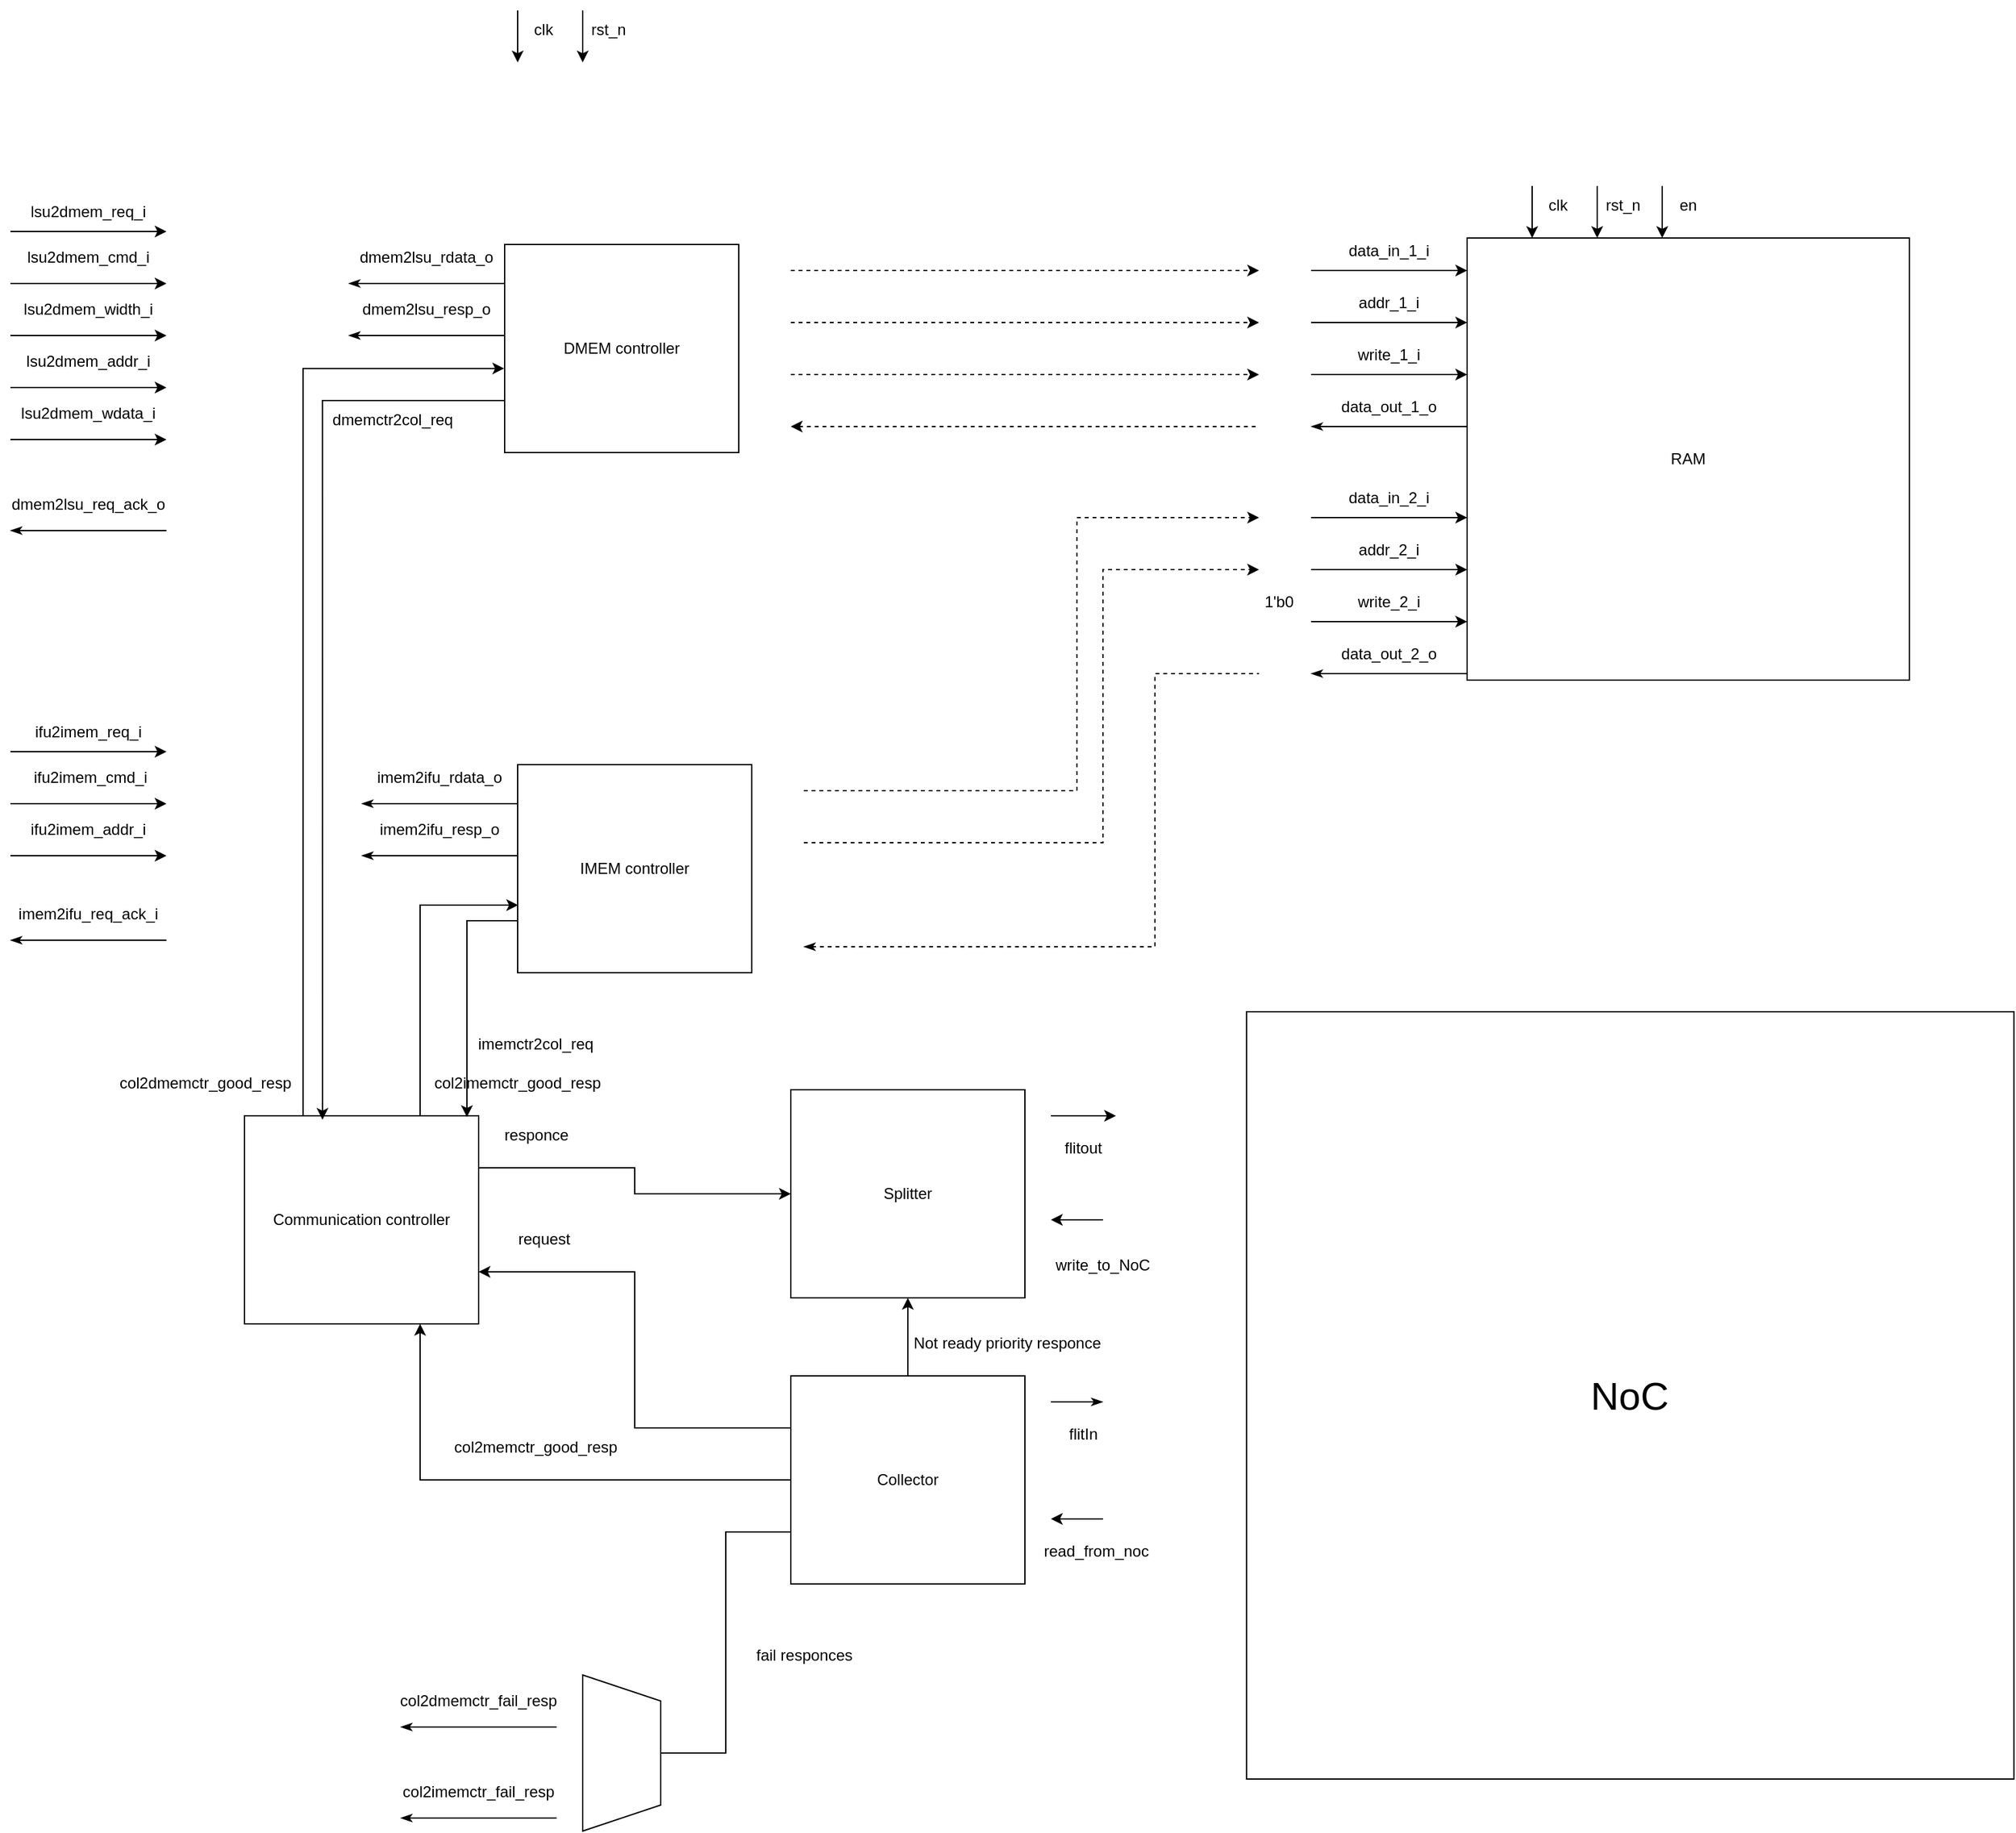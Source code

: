 <mxfile version="26.2.15">
  <diagram name="MCU" id="tpu8mZLlf67Ykk3WL6cz">
    <mxGraphModel dx="1901" dy="1213" grid="1" gridSize="10" guides="1" tooltips="1" connect="1" arrows="1" fold="1" page="1" pageScale="1" pageWidth="827" pageHeight="1169" math="0" shadow="0">
      <root>
        <mxCell id="0" />
        <mxCell id="1" parent="0" />
        <mxCell id="I7qtnmDlwLhA2JCm0WGK-2" value="" style="group" parent="1" vertex="1" connectable="0">
          <mxGeometry x="40" y="200" width="120" height="40" as="geometry" />
        </mxCell>
        <mxCell id="mxyCtMY2i22N2XtF819D-1" value="" style="endArrow=classic;html=1;rounded=0;" parent="I7qtnmDlwLhA2JCm0WGK-2" edge="1">
          <mxGeometry width="50" height="50" relative="1" as="geometry">
            <mxPoint y="40" as="sourcePoint" />
            <mxPoint x="120" y="40" as="targetPoint" />
          </mxGeometry>
        </mxCell>
        <mxCell id="I7qtnmDlwLhA2JCm0WGK-1" value="lsu2dmem_req_i" style="text;html=1;align=center;verticalAlign=middle;whiteSpace=wrap;rounded=0;" parent="I7qtnmDlwLhA2JCm0WGK-2" vertex="1">
          <mxGeometry y="10" width="120" height="30" as="geometry" />
        </mxCell>
        <mxCell id="I7qtnmDlwLhA2JCm0WGK-3" value="" style="group" parent="1" vertex="1" connectable="0">
          <mxGeometry x="40" y="240" width="120" height="40" as="geometry" />
        </mxCell>
        <mxCell id="I7qtnmDlwLhA2JCm0WGK-4" value="" style="endArrow=classic;html=1;rounded=0;" parent="I7qtnmDlwLhA2JCm0WGK-3" edge="1">
          <mxGeometry width="50" height="50" relative="1" as="geometry">
            <mxPoint y="40" as="sourcePoint" />
            <mxPoint x="120" y="40" as="targetPoint" />
          </mxGeometry>
        </mxCell>
        <mxCell id="I7qtnmDlwLhA2JCm0WGK-5" value="lsu2dmem_cmd_i" style="text;html=1;align=center;verticalAlign=middle;whiteSpace=wrap;rounded=0;" parent="I7qtnmDlwLhA2JCm0WGK-3" vertex="1">
          <mxGeometry y="5" width="120" height="30" as="geometry" />
        </mxCell>
        <mxCell id="I7qtnmDlwLhA2JCm0WGK-6" value="" style="group" parent="1" vertex="1" connectable="0">
          <mxGeometry x="40" y="280" width="120" height="40" as="geometry" />
        </mxCell>
        <mxCell id="I7qtnmDlwLhA2JCm0WGK-7" value="" style="endArrow=classic;html=1;rounded=0;" parent="I7qtnmDlwLhA2JCm0WGK-6" edge="1">
          <mxGeometry width="50" height="50" relative="1" as="geometry">
            <mxPoint y="40" as="sourcePoint" />
            <mxPoint x="120" y="40" as="targetPoint" />
          </mxGeometry>
        </mxCell>
        <mxCell id="I7qtnmDlwLhA2JCm0WGK-8" value="lsu2dmem_width_i" style="text;html=1;align=center;verticalAlign=middle;whiteSpace=wrap;rounded=0;" parent="I7qtnmDlwLhA2JCm0WGK-6" vertex="1">
          <mxGeometry y="5" width="120" height="30" as="geometry" />
        </mxCell>
        <mxCell id="I7qtnmDlwLhA2JCm0WGK-9" value="" style="group" parent="1" vertex="1" connectable="0">
          <mxGeometry x="40" y="320" width="120" height="40" as="geometry" />
        </mxCell>
        <mxCell id="I7qtnmDlwLhA2JCm0WGK-10" value="" style="endArrow=classic;html=1;rounded=0;" parent="I7qtnmDlwLhA2JCm0WGK-9" edge="1">
          <mxGeometry width="50" height="50" relative="1" as="geometry">
            <mxPoint y="40" as="sourcePoint" />
            <mxPoint x="120" y="40" as="targetPoint" />
          </mxGeometry>
        </mxCell>
        <mxCell id="I7qtnmDlwLhA2JCm0WGK-11" value="lsu2dmem_addr_i" style="text;html=1;align=center;verticalAlign=middle;whiteSpace=wrap;rounded=0;" parent="I7qtnmDlwLhA2JCm0WGK-9" vertex="1">
          <mxGeometry y="5" width="120" height="30" as="geometry" />
        </mxCell>
        <mxCell id="I7qtnmDlwLhA2JCm0WGK-12" value="" style="group" parent="1" vertex="1" connectable="0">
          <mxGeometry x="40" y="360" width="120" height="40" as="geometry" />
        </mxCell>
        <mxCell id="I7qtnmDlwLhA2JCm0WGK-13" value="" style="endArrow=classic;html=1;rounded=0;" parent="I7qtnmDlwLhA2JCm0WGK-12" edge="1">
          <mxGeometry width="50" height="50" relative="1" as="geometry">
            <mxPoint y="40" as="sourcePoint" />
            <mxPoint x="120" y="40" as="targetPoint" />
          </mxGeometry>
        </mxCell>
        <mxCell id="I7qtnmDlwLhA2JCm0WGK-14" value="lsu2dmem_wdata_i" style="text;html=1;align=center;verticalAlign=middle;whiteSpace=wrap;rounded=0;" parent="I7qtnmDlwLhA2JCm0WGK-12" vertex="1">
          <mxGeometry y="5" width="120" height="30" as="geometry" />
        </mxCell>
        <mxCell id="I7qtnmDlwLhA2JCm0WGK-15" value="" style="group" parent="1" vertex="1" connectable="0">
          <mxGeometry x="40" y="430" width="120" height="40" as="geometry" />
        </mxCell>
        <mxCell id="I7qtnmDlwLhA2JCm0WGK-16" value="" style="endArrow=none;html=1;rounded=0;startArrow=classicThin;startFill=1;" parent="I7qtnmDlwLhA2JCm0WGK-15" edge="1">
          <mxGeometry width="50" height="50" relative="1" as="geometry">
            <mxPoint y="40" as="sourcePoint" />
            <mxPoint x="120" y="40" as="targetPoint" />
          </mxGeometry>
        </mxCell>
        <mxCell id="I7qtnmDlwLhA2JCm0WGK-17" value="dmem2lsu_req_ack_o" style="text;html=1;align=center;verticalAlign=middle;whiteSpace=wrap;rounded=0;" parent="I7qtnmDlwLhA2JCm0WGK-15" vertex="1">
          <mxGeometry y="5" width="120" height="30" as="geometry" />
        </mxCell>
        <mxCell id="Hn3KfpEj6_vjDztjvR26-51" value="" style="endArrow=classic;html=1;rounded=0;" parent="1" edge="1">
          <mxGeometry width="50" height="50" relative="1" as="geometry">
            <mxPoint x="430" y="70" as="sourcePoint" />
            <mxPoint x="430" y="110" as="targetPoint" />
          </mxGeometry>
        </mxCell>
        <mxCell id="Hn3KfpEj6_vjDztjvR26-52" value="clk" style="text;html=1;align=center;verticalAlign=middle;whiteSpace=wrap;rounded=0;" parent="1" vertex="1">
          <mxGeometry x="420" y="70" width="60" height="30" as="geometry" />
        </mxCell>
        <mxCell id="Hn3KfpEj6_vjDztjvR26-53" value="" style="endArrow=classic;html=1;rounded=0;" parent="1" edge="1">
          <mxGeometry width="50" height="50" relative="1" as="geometry">
            <mxPoint x="480" y="70" as="sourcePoint" />
            <mxPoint x="480" y="110" as="targetPoint" />
          </mxGeometry>
        </mxCell>
        <mxCell id="Hn3KfpEj6_vjDztjvR26-54" value="rst_n" style="text;html=1;align=center;verticalAlign=middle;whiteSpace=wrap;rounded=0;" parent="1" vertex="1">
          <mxGeometry x="470" y="70" width="60" height="30" as="geometry" />
        </mxCell>
        <mxCell id="Hn3KfpEj6_vjDztjvR26-62" value="flitIn" style="text;html=1;align=center;verticalAlign=middle;whiteSpace=wrap;rounded=0;" parent="1" vertex="1">
          <mxGeometry x="835" y="1150" width="60" height="30" as="geometry" />
        </mxCell>
        <mxCell id="Hn3KfpEj6_vjDztjvR26-63" value="" style="endArrow=classic;html=1;rounded=0;" parent="1" edge="1">
          <mxGeometry width="50" height="50" relative="1" as="geometry">
            <mxPoint x="880" y="1230" as="sourcePoint" />
            <mxPoint x="840" y="1230" as="targetPoint" />
          </mxGeometry>
        </mxCell>
        <mxCell id="Hn3KfpEj6_vjDztjvR26-65" value="" style="endArrow=classic;html=1;rounded=0;" parent="1" edge="1">
          <mxGeometry width="50" height="50" relative="1" as="geometry">
            <mxPoint x="840" y="920" as="sourcePoint" />
            <mxPoint x="890" y="920" as="targetPoint" />
          </mxGeometry>
        </mxCell>
        <mxCell id="Hn3KfpEj6_vjDztjvR26-66" value="flitout" style="text;html=1;align=center;verticalAlign=middle;whiteSpace=wrap;rounded=0;" parent="1" vertex="1">
          <mxGeometry x="840" y="930" width="50" height="30" as="geometry" />
        </mxCell>
        <mxCell id="Hn3KfpEj6_vjDztjvR26-67" value="" style="endArrow=none;html=1;rounded=0;startArrow=classic;startFill=1;" parent="1" edge="1">
          <mxGeometry width="50" height="50" relative="1" as="geometry">
            <mxPoint x="840" y="1000" as="sourcePoint" />
            <mxPoint x="880" y="1000" as="targetPoint" />
          </mxGeometry>
        </mxCell>
        <mxCell id="Hn3KfpEj6_vjDztjvR26-68" value="write_to_NoC" style="text;html=1;align=center;verticalAlign=middle;whiteSpace=wrap;rounded=0;" parent="1" vertex="1">
          <mxGeometry x="840" y="1020" width="80" height="30" as="geometry" />
        </mxCell>
        <mxCell id="Hn3KfpEj6_vjDztjvR26-69" value="read_from_noc" style="text;html=1;align=center;verticalAlign=middle;whiteSpace=wrap;rounded=0;" parent="1" vertex="1">
          <mxGeometry x="835" y="1240" width="80" height="30" as="geometry" />
        </mxCell>
        <mxCell id="Hn3KfpEj6_vjDztjvR26-70" value="" style="group" parent="1" vertex="1" connectable="0">
          <mxGeometry x="40" y="600" width="120" height="40" as="geometry" />
        </mxCell>
        <mxCell id="Hn3KfpEj6_vjDztjvR26-71" value="" style="endArrow=classic;html=1;rounded=0;" parent="Hn3KfpEj6_vjDztjvR26-70" edge="1">
          <mxGeometry width="50" height="50" relative="1" as="geometry">
            <mxPoint y="40" as="sourcePoint" />
            <mxPoint x="120" y="40" as="targetPoint" />
          </mxGeometry>
        </mxCell>
        <mxCell id="Hn3KfpEj6_vjDztjvR26-72" value="ifu2imem_req_i" style="text;html=1;align=center;verticalAlign=middle;whiteSpace=wrap;rounded=0;" parent="Hn3KfpEj6_vjDztjvR26-70" vertex="1">
          <mxGeometry y="10" width="120" height="30" as="geometry" />
        </mxCell>
        <mxCell id="Hn3KfpEj6_vjDztjvR26-73" value="" style="group" parent="1" vertex="1" connectable="0">
          <mxGeometry x="40" y="640" width="120" height="40" as="geometry" />
        </mxCell>
        <mxCell id="Hn3KfpEj6_vjDztjvR26-74" value="" style="endArrow=classic;html=1;rounded=0;" parent="Hn3KfpEj6_vjDztjvR26-73" edge="1">
          <mxGeometry width="50" height="50" relative="1" as="geometry">
            <mxPoint y="40" as="sourcePoint" />
            <mxPoint x="120" y="40" as="targetPoint" />
          </mxGeometry>
        </mxCell>
        <mxCell id="Hn3KfpEj6_vjDztjvR26-75" value="&amp;nbsp;ifu2imem_cmd_i" style="text;html=1;align=center;verticalAlign=middle;whiteSpace=wrap;rounded=0;" parent="Hn3KfpEj6_vjDztjvR26-73" vertex="1">
          <mxGeometry y="5" width="120" height="30" as="geometry" />
        </mxCell>
        <mxCell id="Hn3KfpEj6_vjDztjvR26-81" value="ifu2imem_addr_i" style="text;html=1;align=center;verticalAlign=middle;whiteSpace=wrap;rounded=0;" parent="1" vertex="1">
          <mxGeometry x="40" y="685" width="120" height="30" as="geometry" />
        </mxCell>
        <mxCell id="Hn3KfpEj6_vjDztjvR26-96" value="" style="endArrow=classic;html=1;rounded=0;" parent="1" edge="1">
          <mxGeometry width="50" height="50" relative="1" as="geometry">
            <mxPoint x="40" y="720" as="sourcePoint" />
            <mxPoint x="160" y="720" as="targetPoint" />
          </mxGeometry>
        </mxCell>
        <mxCell id="sNU-jiKqKJreSfirSuLJ-2" value="" style="endArrow=none;html=1;rounded=0;startArrow=classicThin;startFill=1;" parent="1" edge="1">
          <mxGeometry width="50" height="50" relative="1" as="geometry">
            <mxPoint x="880" y="1140" as="sourcePoint" />
            <mxPoint x="840" y="1140" as="targetPoint" />
          </mxGeometry>
        </mxCell>
        <mxCell id="65ibRO84xYBjDSUnrlQo-1" style="edgeStyle=orthogonalEdgeStyle;rounded=0;orthogonalLoop=1;jettySize=auto;html=1;dashed=1;" edge="1" parent="1">
          <mxGeometry relative="1" as="geometry">
            <mxPoint x="1000" y="270" as="targetPoint" />
            <mxPoint x="640" y="270" as="sourcePoint" />
            <Array as="points" />
          </mxGeometry>
        </mxCell>
        <mxCell id="65ibRO84xYBjDSUnrlQo-14" style="edgeStyle=orthogonalEdgeStyle;rounded=0;orthogonalLoop=1;jettySize=auto;html=1;exitX=0;exitY=0.75;exitDx=0;exitDy=0;entryX=0.333;entryY=0.019;entryDx=0;entryDy=0;entryPerimeter=0;" edge="1" parent="1" source="sNU-jiKqKJreSfirSuLJ-3" target="65ibRO84xYBjDSUnrlQo-12">
          <mxGeometry relative="1" as="geometry" />
        </mxCell>
        <mxCell id="sNU-jiKqKJreSfirSuLJ-3" value="DMEM controller" style="rounded=0;whiteSpace=wrap;html=1;fillColor=none;" parent="1" vertex="1">
          <mxGeometry x="420" y="250" width="180" height="160" as="geometry" />
        </mxCell>
        <mxCell id="sNU-jiKqKJreSfirSuLJ-4" value="IMEM controller" style="rounded=0;whiteSpace=wrap;html=1;fillColor=none;" parent="1" vertex="1">
          <mxGeometry x="430" y="650" width="180" height="160" as="geometry" />
        </mxCell>
        <mxCell id="sNU-jiKqKJreSfirSuLJ-5" value="Splitter" style="rounded=0;whiteSpace=wrap;html=1;fillColor=none;" parent="1" vertex="1">
          <mxGeometry x="640" y="900" width="180" height="160" as="geometry" />
        </mxCell>
        <mxCell id="sNU-jiKqKJreSfirSuLJ-6" value="" style="group" parent="1" vertex="1" connectable="0">
          <mxGeometry x="1040" y="205" width="460" height="380" as="geometry" />
        </mxCell>
        <mxCell id="I7qtnmDlwLhA2JCm0WGK-24" value="RAM" style="whiteSpace=wrap;html=1;aspect=fixed;fillColor=none;" parent="sNU-jiKqKJreSfirSuLJ-6" vertex="1">
          <mxGeometry x="120" y="40" width="340" height="340" as="geometry" />
        </mxCell>
        <mxCell id="I7qtnmDlwLhA2JCm0WGK-39" value="" style="group" parent="sNU-jiKqKJreSfirSuLJ-6" vertex="1" connectable="0">
          <mxGeometry y="25" width="120" height="160" as="geometry" />
        </mxCell>
        <mxCell id="I7qtnmDlwLhA2JCm0WGK-25" value="" style="group" parent="I7qtnmDlwLhA2JCm0WGK-39" vertex="1" connectable="0">
          <mxGeometry width="120" height="80" as="geometry" />
        </mxCell>
        <mxCell id="I7qtnmDlwLhA2JCm0WGK-26" value="" style="endArrow=classic;html=1;rounded=0;" parent="I7qtnmDlwLhA2JCm0WGK-25" edge="1">
          <mxGeometry width="50" height="50" relative="1" as="geometry">
            <mxPoint y="40" as="sourcePoint" />
            <mxPoint x="120" y="40" as="targetPoint" />
          </mxGeometry>
        </mxCell>
        <mxCell id="I7qtnmDlwLhA2JCm0WGK-27" value="data_in_1_i" style="text;html=1;align=center;verticalAlign=middle;whiteSpace=wrap;rounded=0;" parent="I7qtnmDlwLhA2JCm0WGK-25" vertex="1">
          <mxGeometry y="10" width="120" height="30" as="geometry" />
        </mxCell>
        <mxCell id="I7qtnmDlwLhA2JCm0WGK-28" value="" style="group" parent="I7qtnmDlwLhA2JCm0WGK-25" vertex="1" connectable="0">
          <mxGeometry y="40" width="120" height="40" as="geometry" />
        </mxCell>
        <mxCell id="I7qtnmDlwLhA2JCm0WGK-29" value="" style="endArrow=classic;html=1;rounded=0;" parent="I7qtnmDlwLhA2JCm0WGK-28" edge="1">
          <mxGeometry width="50" height="50" relative="1" as="geometry">
            <mxPoint y="40" as="sourcePoint" />
            <mxPoint x="120" y="40" as="targetPoint" />
          </mxGeometry>
        </mxCell>
        <mxCell id="I7qtnmDlwLhA2JCm0WGK-30" value="addr_1_i" style="text;html=1;align=center;verticalAlign=middle;whiteSpace=wrap;rounded=0;" parent="I7qtnmDlwLhA2JCm0WGK-28" vertex="1">
          <mxGeometry y="10" width="120" height="30" as="geometry" />
        </mxCell>
        <mxCell id="I7qtnmDlwLhA2JCm0WGK-33" value="" style="group" parent="I7qtnmDlwLhA2JCm0WGK-39" vertex="1" connectable="0">
          <mxGeometry y="80" width="120" height="80" as="geometry" />
        </mxCell>
        <mxCell id="I7qtnmDlwLhA2JCm0WGK-34" value="" style="endArrow=classic;html=1;rounded=0;" parent="I7qtnmDlwLhA2JCm0WGK-33" edge="1">
          <mxGeometry width="50" height="50" relative="1" as="geometry">
            <mxPoint y="40" as="sourcePoint" />
            <mxPoint x="120" y="40" as="targetPoint" />
          </mxGeometry>
        </mxCell>
        <mxCell id="I7qtnmDlwLhA2JCm0WGK-35" value="write_1_i" style="text;html=1;align=center;verticalAlign=middle;whiteSpace=wrap;rounded=0;" parent="I7qtnmDlwLhA2JCm0WGK-33" vertex="1">
          <mxGeometry y="10" width="120" height="30" as="geometry" />
        </mxCell>
        <mxCell id="I7qtnmDlwLhA2JCm0WGK-36" value="" style="group" parent="I7qtnmDlwLhA2JCm0WGK-33" vertex="1" connectable="0">
          <mxGeometry y="40" width="120" height="40" as="geometry" />
        </mxCell>
        <mxCell id="I7qtnmDlwLhA2JCm0WGK-37" value="" style="endArrow=none;html=1;rounded=0;startArrow=classicThin;startFill=1;" parent="I7qtnmDlwLhA2JCm0WGK-36" edge="1">
          <mxGeometry width="50" height="50" relative="1" as="geometry">
            <mxPoint y="40" as="sourcePoint" />
            <mxPoint x="120" y="40" as="targetPoint" />
          </mxGeometry>
        </mxCell>
        <mxCell id="I7qtnmDlwLhA2JCm0WGK-38" value="data_out_1_o" style="text;html=1;align=center;verticalAlign=middle;whiteSpace=wrap;rounded=0;" parent="I7qtnmDlwLhA2JCm0WGK-36" vertex="1">
          <mxGeometry y="10" width="120" height="30" as="geometry" />
        </mxCell>
        <mxCell id="I7qtnmDlwLhA2JCm0WGK-53" value="" style="group" parent="sNU-jiKqKJreSfirSuLJ-6" vertex="1" connectable="0">
          <mxGeometry y="215" width="120" height="160" as="geometry" />
        </mxCell>
        <mxCell id="I7qtnmDlwLhA2JCm0WGK-54" value="" style="group" parent="I7qtnmDlwLhA2JCm0WGK-53" vertex="1" connectable="0">
          <mxGeometry width="120" height="160" as="geometry" />
        </mxCell>
        <mxCell id="I7qtnmDlwLhA2JCm0WGK-55" value="" style="endArrow=classic;html=1;rounded=0;" parent="I7qtnmDlwLhA2JCm0WGK-54" edge="1">
          <mxGeometry width="50" height="50" relative="1" as="geometry">
            <mxPoint y="40" as="sourcePoint" />
            <mxPoint x="120" y="40" as="targetPoint" />
          </mxGeometry>
        </mxCell>
        <mxCell id="I7qtnmDlwLhA2JCm0WGK-56" value="data_in_2_i" style="text;html=1;align=center;verticalAlign=middle;whiteSpace=wrap;rounded=0;" parent="I7qtnmDlwLhA2JCm0WGK-54" vertex="1">
          <mxGeometry y="10" width="120" height="30" as="geometry" />
        </mxCell>
        <mxCell id="I7qtnmDlwLhA2JCm0WGK-57" value="" style="group" parent="I7qtnmDlwLhA2JCm0WGK-54" vertex="1" connectable="0">
          <mxGeometry y="40" width="120" height="120" as="geometry" />
        </mxCell>
        <mxCell id="I7qtnmDlwLhA2JCm0WGK-58" value="" style="endArrow=classic;html=1;rounded=0;" parent="I7qtnmDlwLhA2JCm0WGK-57" edge="1">
          <mxGeometry width="50" height="50" relative="1" as="geometry">
            <mxPoint y="40" as="sourcePoint" />
            <mxPoint x="120" y="40" as="targetPoint" />
          </mxGeometry>
        </mxCell>
        <mxCell id="I7qtnmDlwLhA2JCm0WGK-59" value="addr_2_i" style="text;html=1;align=center;verticalAlign=middle;whiteSpace=wrap;rounded=0;" parent="I7qtnmDlwLhA2JCm0WGK-57" vertex="1">
          <mxGeometry y="10" width="120" height="30" as="geometry" />
        </mxCell>
        <mxCell id="I7qtnmDlwLhA2JCm0WGK-60" value="" style="group" parent="I7qtnmDlwLhA2JCm0WGK-57" vertex="1" connectable="0">
          <mxGeometry y="40" width="120" height="80" as="geometry" />
        </mxCell>
        <mxCell id="I7qtnmDlwLhA2JCm0WGK-61" value="" style="endArrow=classic;html=1;rounded=0;" parent="I7qtnmDlwLhA2JCm0WGK-60" edge="1">
          <mxGeometry width="50" height="50" relative="1" as="geometry">
            <mxPoint y="40" as="sourcePoint" />
            <mxPoint x="120" y="40" as="targetPoint" />
          </mxGeometry>
        </mxCell>
        <mxCell id="I7qtnmDlwLhA2JCm0WGK-62" value="write_2_i" style="text;html=1;align=center;verticalAlign=middle;whiteSpace=wrap;rounded=0;" parent="I7qtnmDlwLhA2JCm0WGK-60" vertex="1">
          <mxGeometry y="10" width="120" height="30" as="geometry" />
        </mxCell>
        <mxCell id="I7qtnmDlwLhA2JCm0WGK-63" value="" style="group" parent="I7qtnmDlwLhA2JCm0WGK-60" vertex="1" connectable="0">
          <mxGeometry y="40" width="120" height="40" as="geometry" />
        </mxCell>
        <mxCell id="I7qtnmDlwLhA2JCm0WGK-64" value="" style="endArrow=none;html=1;rounded=0;startArrow=classicThin;startFill=1;" parent="I7qtnmDlwLhA2JCm0WGK-63" edge="1">
          <mxGeometry width="50" height="50" relative="1" as="geometry">
            <mxPoint y="40" as="sourcePoint" />
            <mxPoint x="120" y="40" as="targetPoint" />
          </mxGeometry>
        </mxCell>
        <mxCell id="I7qtnmDlwLhA2JCm0WGK-65" value="data_out_2_o" style="text;html=1;align=center;verticalAlign=middle;whiteSpace=wrap;rounded=0;" parent="I7qtnmDlwLhA2JCm0WGK-63" vertex="1">
          <mxGeometry y="10" width="120" height="30" as="geometry" />
        </mxCell>
        <mxCell id="Hn3KfpEj6_vjDztjvR26-55" value="" style="endArrow=classic;html=1;rounded=0;" parent="sNU-jiKqKJreSfirSuLJ-6" edge="1">
          <mxGeometry width="50" height="50" relative="1" as="geometry">
            <mxPoint x="170" as="sourcePoint" />
            <mxPoint x="170" y="40" as="targetPoint" />
          </mxGeometry>
        </mxCell>
        <mxCell id="Hn3KfpEj6_vjDztjvR26-56" value="clk" style="text;html=1;align=center;verticalAlign=middle;whiteSpace=wrap;rounded=0;" parent="sNU-jiKqKJreSfirSuLJ-6" vertex="1">
          <mxGeometry x="160" width="60" height="30" as="geometry" />
        </mxCell>
        <mxCell id="Hn3KfpEj6_vjDztjvR26-57" value="" style="endArrow=classic;html=1;rounded=0;" parent="sNU-jiKqKJreSfirSuLJ-6" edge="1">
          <mxGeometry width="50" height="50" relative="1" as="geometry">
            <mxPoint x="220" as="sourcePoint" />
            <mxPoint x="220" y="40" as="targetPoint" />
          </mxGeometry>
        </mxCell>
        <mxCell id="Hn3KfpEj6_vjDztjvR26-58" value="rst_n" style="text;html=1;align=center;verticalAlign=middle;whiteSpace=wrap;rounded=0;" parent="sNU-jiKqKJreSfirSuLJ-6" vertex="1">
          <mxGeometry x="210" width="60" height="30" as="geometry" />
        </mxCell>
        <mxCell id="Hn3KfpEj6_vjDztjvR26-59" value="" style="endArrow=classic;html=1;rounded=0;" parent="sNU-jiKqKJreSfirSuLJ-6" edge="1">
          <mxGeometry width="50" height="50" relative="1" as="geometry">
            <mxPoint x="270" as="sourcePoint" />
            <mxPoint x="270" y="40" as="targetPoint" />
          </mxGeometry>
        </mxCell>
        <mxCell id="Hn3KfpEj6_vjDztjvR26-60" value="en" style="text;html=1;align=center;verticalAlign=middle;whiteSpace=wrap;rounded=0;" parent="sNU-jiKqKJreSfirSuLJ-6" vertex="1">
          <mxGeometry x="260" width="60" height="30" as="geometry" />
        </mxCell>
        <mxCell id="65ibRO84xYBjDSUnrlQo-18" style="edgeStyle=orthogonalEdgeStyle;rounded=0;orthogonalLoop=1;jettySize=auto;html=1;exitX=0;exitY=0.25;exitDx=0;exitDy=0;entryX=1;entryY=0.75;entryDx=0;entryDy=0;" edge="1" parent="1" source="sNU-jiKqKJreSfirSuLJ-7" target="65ibRO84xYBjDSUnrlQo-12">
          <mxGeometry relative="1" as="geometry" />
        </mxCell>
        <mxCell id="65ibRO84xYBjDSUnrlQo-19" style="edgeStyle=orthogonalEdgeStyle;rounded=0;orthogonalLoop=1;jettySize=auto;html=1;exitX=0.5;exitY=0;exitDx=0;exitDy=0;entryX=0.5;entryY=1;entryDx=0;entryDy=0;" edge="1" parent="1" source="sNU-jiKqKJreSfirSuLJ-7" target="sNU-jiKqKJreSfirSuLJ-5">
          <mxGeometry relative="1" as="geometry" />
        </mxCell>
        <mxCell id="65ibRO84xYBjDSUnrlQo-31" style="edgeStyle=orthogonalEdgeStyle;rounded=0;orthogonalLoop=1;jettySize=auto;html=1;entryX=0.75;entryY=1;entryDx=0;entryDy=0;" edge="1" parent="1" source="sNU-jiKqKJreSfirSuLJ-7" target="65ibRO84xYBjDSUnrlQo-12">
          <mxGeometry relative="1" as="geometry" />
        </mxCell>
        <mxCell id="sNU-jiKqKJreSfirSuLJ-7" value="Collector" style="rounded=0;whiteSpace=wrap;html=1;fillColor=none;" parent="1" vertex="1">
          <mxGeometry x="640" y="1120" width="180" height="160" as="geometry" />
        </mxCell>
        <mxCell id="65ibRO84xYBjDSUnrlQo-2" style="edgeStyle=orthogonalEdgeStyle;rounded=0;orthogonalLoop=1;jettySize=auto;html=1;exitX=1;exitY=0.188;exitDx=0;exitDy=0;exitPerimeter=0;dashed=1;" edge="1" parent="1">
          <mxGeometry relative="1" as="geometry">
            <mxPoint x="1000" y="310" as="targetPoint" />
            <mxPoint x="640" y="310" as="sourcePoint" />
            <Array as="points" />
          </mxGeometry>
        </mxCell>
        <mxCell id="65ibRO84xYBjDSUnrlQo-3" style="edgeStyle=orthogonalEdgeStyle;rounded=0;orthogonalLoop=1;jettySize=auto;html=1;exitX=1;exitY=0.188;exitDx=0;exitDy=0;exitPerimeter=0;dashed=1;" edge="1" parent="1">
          <mxGeometry relative="1" as="geometry">
            <mxPoint x="1000" y="350" as="targetPoint" />
            <mxPoint x="640" y="350" as="sourcePoint" />
            <Array as="points" />
          </mxGeometry>
        </mxCell>
        <mxCell id="65ibRO84xYBjDSUnrlQo-4" style="edgeStyle=orthogonalEdgeStyle;rounded=0;orthogonalLoop=1;jettySize=auto;html=1;exitX=1;exitY=0.188;exitDx=0;exitDy=0;exitPerimeter=0;startArrow=classic;startFill=1;endArrow=none;dashed=1;" edge="1" parent="1">
          <mxGeometry relative="1" as="geometry">
            <mxPoint x="1000" y="390" as="targetPoint" />
            <mxPoint x="640" y="390" as="sourcePoint" />
            <Array as="points" />
          </mxGeometry>
        </mxCell>
        <mxCell id="65ibRO84xYBjDSUnrlQo-5" style="edgeStyle=orthogonalEdgeStyle;rounded=0;orthogonalLoop=1;jettySize=auto;html=1;exitX=1;exitY=0.188;exitDx=0;exitDy=0;exitPerimeter=0;dashed=1;" edge="1" parent="1">
          <mxGeometry relative="1" as="geometry">
            <mxPoint x="1000" y="460" as="targetPoint" />
            <mxPoint x="650" y="670" as="sourcePoint" />
            <Array as="points">
              <mxPoint x="860" y="670" />
              <mxPoint x="860" y="460" />
            </Array>
          </mxGeometry>
        </mxCell>
        <mxCell id="65ibRO84xYBjDSUnrlQo-9" style="edgeStyle=orthogonalEdgeStyle;rounded=0;orthogonalLoop=1;jettySize=auto;html=1;exitX=1;exitY=0.188;exitDx=0;exitDy=0;exitPerimeter=0;dashed=1;" edge="1" parent="1">
          <mxGeometry relative="1" as="geometry">
            <mxPoint x="1000" y="500" as="targetPoint" />
            <mxPoint x="650" y="710" as="sourcePoint" />
            <Array as="points">
              <mxPoint x="880" y="710" />
              <mxPoint x="880" y="500" />
            </Array>
          </mxGeometry>
        </mxCell>
        <mxCell id="65ibRO84xYBjDSUnrlQo-11" style="edgeStyle=orthogonalEdgeStyle;rounded=0;orthogonalLoop=1;jettySize=auto;html=1;exitX=1;exitY=0.188;exitDx=0;exitDy=0;exitPerimeter=0;startArrow=classicThin;startFill=1;endArrow=none;dashed=1;" edge="1" parent="1">
          <mxGeometry relative="1" as="geometry">
            <mxPoint x="1000" y="580" as="targetPoint" />
            <mxPoint x="650" y="790" as="sourcePoint" />
            <Array as="points">
              <mxPoint x="920" y="790" />
              <mxPoint x="920" y="580" />
            </Array>
          </mxGeometry>
        </mxCell>
        <mxCell id="65ibRO84xYBjDSUnrlQo-13" style="edgeStyle=orthogonalEdgeStyle;rounded=0;orthogonalLoop=1;jettySize=auto;html=1;exitX=0.25;exitY=0;exitDx=0;exitDy=0;entryX=-0.002;entryY=0.596;entryDx=0;entryDy=0;entryPerimeter=0;" edge="1" parent="1" source="65ibRO84xYBjDSUnrlQo-12" target="sNU-jiKqKJreSfirSuLJ-3">
          <mxGeometry relative="1" as="geometry" />
        </mxCell>
        <mxCell id="65ibRO84xYBjDSUnrlQo-15" style="edgeStyle=orthogonalEdgeStyle;rounded=0;orthogonalLoop=1;jettySize=auto;html=1;exitX=0.75;exitY=0;exitDx=0;exitDy=0;entryX=0.002;entryY=0.675;entryDx=0;entryDy=0;entryPerimeter=0;" edge="1" parent="1" source="65ibRO84xYBjDSUnrlQo-12" target="sNU-jiKqKJreSfirSuLJ-4">
          <mxGeometry relative="1" as="geometry" />
        </mxCell>
        <mxCell id="65ibRO84xYBjDSUnrlQo-17" style="edgeStyle=orthogonalEdgeStyle;rounded=0;orthogonalLoop=1;jettySize=auto;html=1;exitX=1;exitY=0.25;exitDx=0;exitDy=0;entryX=0;entryY=0.5;entryDx=0;entryDy=0;" edge="1" parent="1" source="65ibRO84xYBjDSUnrlQo-12" target="sNU-jiKqKJreSfirSuLJ-5">
          <mxGeometry relative="1" as="geometry" />
        </mxCell>
        <mxCell id="65ibRO84xYBjDSUnrlQo-12" value="Communication controller" style="rounded=0;whiteSpace=wrap;html=1;fillColor=none;" vertex="1" parent="1">
          <mxGeometry x="220" y="920" width="180" height="160" as="geometry" />
        </mxCell>
        <mxCell id="65ibRO84xYBjDSUnrlQo-16" style="edgeStyle=orthogonalEdgeStyle;rounded=0;orthogonalLoop=1;jettySize=auto;html=1;exitX=0;exitY=0.75;exitDx=0;exitDy=0;entryX=0.95;entryY=0.006;entryDx=0;entryDy=0;entryPerimeter=0;" edge="1" parent="1" source="sNU-jiKqKJreSfirSuLJ-4" target="65ibRO84xYBjDSUnrlQo-12">
          <mxGeometry relative="1" as="geometry" />
        </mxCell>
        <mxCell id="65ibRO84xYBjDSUnrlQo-20" value="Not ready priority responce" style="text;html=1;align=center;verticalAlign=middle;whiteSpace=wrap;rounded=0;" vertex="1" parent="1">
          <mxGeometry x="733" y="1080" width="147" height="30" as="geometry" />
        </mxCell>
        <mxCell id="Hn3KfpEj6_vjDztjvR26-86" value="" style="endArrow=none;html=1;rounded=0;startArrow=classicThin;startFill=1;" parent="1" edge="1">
          <mxGeometry width="50" height="50" relative="1" as="geometry">
            <mxPoint x="40" y="785" as="sourcePoint" />
            <mxPoint x="160" y="785" as="targetPoint" />
          </mxGeometry>
        </mxCell>
        <mxCell id="Hn3KfpEj6_vjDztjvR26-87" value="imem2ifu_req_ack_i" style="text;html=1;align=center;verticalAlign=middle;whiteSpace=wrap;rounded=0;" parent="1" vertex="1">
          <mxGeometry x="40" y="750" width="120" height="30" as="geometry" />
        </mxCell>
        <mxCell id="65ibRO84xYBjDSUnrlQo-26" style="edgeStyle=orthogonalEdgeStyle;rounded=0;orthogonalLoop=1;jettySize=auto;html=1;entryX=0;entryY=0.75;entryDx=0;entryDy=0;endArrow=none;startFill=0;" edge="1" parent="1" source="65ibRO84xYBjDSUnrlQo-23" target="sNU-jiKqKJreSfirSuLJ-7">
          <mxGeometry relative="1" as="geometry" />
        </mxCell>
        <mxCell id="65ibRO84xYBjDSUnrlQo-23" value="" style="shape=trapezoid;perimeter=trapezoidPerimeter;whiteSpace=wrap;html=1;fixedSize=1;direction=south;" vertex="1" parent="1">
          <mxGeometry x="480" y="1350" width="60" height="120" as="geometry" />
        </mxCell>
        <mxCell id="65ibRO84xYBjDSUnrlQo-27" value="1&#39;b0" style="text;html=1;align=center;verticalAlign=middle;resizable=0;points=[];autosize=1;strokeColor=none;fillColor=none;" vertex="1" parent="1">
          <mxGeometry x="990.4" y="510" width="50" height="30" as="geometry" />
        </mxCell>
        <mxCell id="65ibRO84xYBjDSUnrlQo-28" value="request" style="text;html=1;align=center;verticalAlign=middle;resizable=0;points=[];autosize=1;strokeColor=none;fillColor=none;" vertex="1" parent="1">
          <mxGeometry x="420" y="1000" width="60" height="30" as="geometry" />
        </mxCell>
        <mxCell id="65ibRO84xYBjDSUnrlQo-29" value="responce" style="text;html=1;align=center;verticalAlign=middle;resizable=0;points=[];autosize=1;strokeColor=none;fillColor=none;" vertex="1" parent="1">
          <mxGeometry x="409" y="920" width="70" height="30" as="geometry" />
        </mxCell>
        <mxCell id="65ibRO84xYBjDSUnrlQo-33" value="" style="group" vertex="1" connectable="0" parent="1">
          <mxGeometry x="300" y="240" width="120" height="75" as="geometry" />
        </mxCell>
        <mxCell id="65ibRO84xYBjDSUnrlQo-34" value="" style="endArrow=none;html=1;rounded=0;startArrow=classicThin;startFill=1;" edge="1" parent="65ibRO84xYBjDSUnrlQo-33">
          <mxGeometry width="50" height="50" relative="1" as="geometry">
            <mxPoint y="40" as="sourcePoint" />
            <mxPoint x="120" y="40" as="targetPoint" />
          </mxGeometry>
        </mxCell>
        <mxCell id="65ibRO84xYBjDSUnrlQo-35" value="dmem2lsu_rdata_o" style="text;html=1;align=center;verticalAlign=middle;whiteSpace=wrap;rounded=0;" vertex="1" parent="65ibRO84xYBjDSUnrlQo-33">
          <mxGeometry y="5" width="120" height="30" as="geometry" />
        </mxCell>
        <mxCell id="65ibRO84xYBjDSUnrlQo-36" value="" style="group" vertex="1" connectable="0" parent="65ibRO84xYBjDSUnrlQo-33">
          <mxGeometry y="40" width="120" height="40" as="geometry" />
        </mxCell>
        <mxCell id="65ibRO84xYBjDSUnrlQo-37" value="" style="endArrow=none;html=1;rounded=0;startArrow=classicThin;startFill=1;" edge="1" parent="65ibRO84xYBjDSUnrlQo-36">
          <mxGeometry width="50" height="50" relative="1" as="geometry">
            <mxPoint y="40" as="sourcePoint" />
            <mxPoint x="120" y="40" as="targetPoint" />
          </mxGeometry>
        </mxCell>
        <mxCell id="65ibRO84xYBjDSUnrlQo-38" value="dmem2lsu_resp_o" style="text;html=1;align=center;verticalAlign=middle;whiteSpace=wrap;rounded=0;" vertex="1" parent="65ibRO84xYBjDSUnrlQo-36">
          <mxGeometry y="5" width="120" height="30" as="geometry" />
        </mxCell>
        <mxCell id="65ibRO84xYBjDSUnrlQo-39" value="" style="group" vertex="1" connectable="0" parent="1">
          <mxGeometry x="310" y="640" width="120" height="75" as="geometry" />
        </mxCell>
        <mxCell id="65ibRO84xYBjDSUnrlQo-40" value="" style="endArrow=none;html=1;rounded=0;startArrow=classicThin;startFill=1;" edge="1" parent="65ibRO84xYBjDSUnrlQo-39">
          <mxGeometry width="50" height="50" relative="1" as="geometry">
            <mxPoint y="40" as="sourcePoint" />
            <mxPoint x="120" y="40" as="targetPoint" />
          </mxGeometry>
        </mxCell>
        <mxCell id="65ibRO84xYBjDSUnrlQo-41" value="imem2ifu_rdata_o" style="text;html=1;align=center;verticalAlign=middle;whiteSpace=wrap;rounded=0;" vertex="1" parent="65ibRO84xYBjDSUnrlQo-39">
          <mxGeometry y="5" width="120" height="30" as="geometry" />
        </mxCell>
        <mxCell id="65ibRO84xYBjDSUnrlQo-42" value="" style="group" vertex="1" connectable="0" parent="65ibRO84xYBjDSUnrlQo-39">
          <mxGeometry y="40" width="120" height="40" as="geometry" />
        </mxCell>
        <mxCell id="65ibRO84xYBjDSUnrlQo-43" value="" style="endArrow=none;html=1;rounded=0;startArrow=classicThin;startFill=1;" edge="1" parent="65ibRO84xYBjDSUnrlQo-42">
          <mxGeometry width="50" height="50" relative="1" as="geometry">
            <mxPoint y="40" as="sourcePoint" />
            <mxPoint x="120" y="40" as="targetPoint" />
          </mxGeometry>
        </mxCell>
        <mxCell id="65ibRO84xYBjDSUnrlQo-44" value="imem2ifu_resp_o" style="text;html=1;align=center;verticalAlign=middle;whiteSpace=wrap;rounded=0;" vertex="1" parent="65ibRO84xYBjDSUnrlQo-42">
          <mxGeometry y="5" width="120" height="30" as="geometry" />
        </mxCell>
        <mxCell id="65ibRO84xYBjDSUnrlQo-47" value="fail responces" style="text;html=1;align=center;verticalAlign=middle;resizable=0;points=[];autosize=1;strokeColor=none;fillColor=none;" vertex="1" parent="1">
          <mxGeometry x="600" y="1320" width="100" height="30" as="geometry" />
        </mxCell>
        <mxCell id="I7qtnmDlwLhA2JCm0WGK-21" value="" style="group" parent="1" vertex="1" connectable="0">
          <mxGeometry x="340" y="1350" width="120" height="40" as="geometry" />
        </mxCell>
        <mxCell id="I7qtnmDlwLhA2JCm0WGK-22" value="" style="endArrow=none;html=1;rounded=0;startArrow=classicThin;startFill=1;" parent="I7qtnmDlwLhA2JCm0WGK-21" edge="1">
          <mxGeometry width="50" height="50" relative="1" as="geometry">
            <mxPoint y="40" as="sourcePoint" />
            <mxPoint x="120" y="40" as="targetPoint" />
          </mxGeometry>
        </mxCell>
        <mxCell id="I7qtnmDlwLhA2JCm0WGK-23" value="col2dmemctr_fail_resp" style="text;html=1;align=center;verticalAlign=middle;whiteSpace=wrap;rounded=0;" parent="I7qtnmDlwLhA2JCm0WGK-21" vertex="1">
          <mxGeometry y="5" width="120" height="30" as="geometry" />
        </mxCell>
        <mxCell id="Hn3KfpEj6_vjDztjvR26-91" value="" style="group" parent="1" vertex="1" connectable="0">
          <mxGeometry x="340" y="1420" width="120" height="40" as="geometry" />
        </mxCell>
        <mxCell id="Hn3KfpEj6_vjDztjvR26-92" value="" style="endArrow=none;html=1;rounded=0;startArrow=classicThin;startFill=1;" parent="Hn3KfpEj6_vjDztjvR26-91" edge="1">
          <mxGeometry width="50" height="50" relative="1" as="geometry">
            <mxPoint y="40" as="sourcePoint" />
            <mxPoint x="120" y="40" as="targetPoint" />
          </mxGeometry>
        </mxCell>
        <mxCell id="Hn3KfpEj6_vjDztjvR26-93" value="col2imemctr_fail_resp" style="text;html=1;align=center;verticalAlign=middle;whiteSpace=wrap;rounded=0;" parent="Hn3KfpEj6_vjDztjvR26-91" vertex="1">
          <mxGeometry y="5" width="120" height="30" as="geometry" />
        </mxCell>
        <mxCell id="65ibRO84xYBjDSUnrlQo-48" value="col2dmemctr_good_resp" style="text;html=1;align=center;verticalAlign=middle;whiteSpace=wrap;rounded=0;" vertex="1" parent="1">
          <mxGeometry x="110" y="880" width="160" height="30" as="geometry" />
        </mxCell>
        <mxCell id="65ibRO84xYBjDSUnrlQo-49" value="col2imemctr_good_resp" style="text;html=1;align=center;verticalAlign=middle;whiteSpace=wrap;rounded=0;" vertex="1" parent="1">
          <mxGeometry x="350" y="880" width="160" height="30" as="geometry" />
        </mxCell>
        <mxCell id="65ibRO84xYBjDSUnrlQo-50" value="col2memctr_good_resp" style="text;html=1;align=center;verticalAlign=middle;whiteSpace=wrap;rounded=0;" vertex="1" parent="1">
          <mxGeometry x="364" y="1160" width="160" height="30" as="geometry" />
        </mxCell>
        <mxCell id="65ibRO84xYBjDSUnrlQo-51" value="dmemctr2col_req" style="text;html=1;align=center;verticalAlign=middle;whiteSpace=wrap;rounded=0;" vertex="1" parent="1">
          <mxGeometry x="254" y="370" width="160" height="30" as="geometry" />
        </mxCell>
        <mxCell id="65ibRO84xYBjDSUnrlQo-52" value="imemctr2col_req" style="text;html=1;align=center;verticalAlign=middle;whiteSpace=wrap;rounded=0;" vertex="1" parent="1">
          <mxGeometry x="364" y="850" width="160" height="30" as="geometry" />
        </mxCell>
        <mxCell id="65ibRO84xYBjDSUnrlQo-55" value="NoC" style="whiteSpace=wrap;html=1;aspect=fixed;fillColor=none;fontSize=30;" vertex="1" parent="1">
          <mxGeometry x="990.4" y="840" width="590" height="590" as="geometry" />
        </mxCell>
      </root>
    </mxGraphModel>
  </diagram>
</mxfile>
